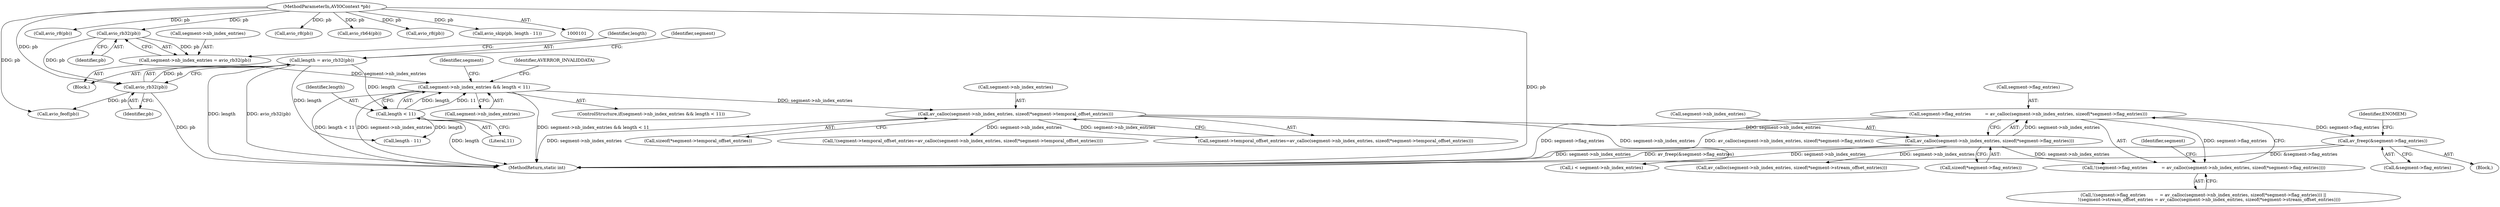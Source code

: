 digraph "0_FFmpeg_900f39692ca0337a98a7cf047e4e2611071810c2@API" {
"1000145" [label="(Call,segment->flag_entries          = av_calloc(segment->nb_index_entries, sizeof(*segment->flag_entries)))"];
"1000149" [label="(Call,av_calloc(segment->nb_index_entries, sizeof(*segment->flag_entries)))"];
"1000134" [label="(Call,av_calloc(segment->nb_index_entries, sizeof(*segment->temporal_offset_entries)))"];
"1000118" [label="(Call,segment->nb_index_entries && length < 11)"];
"1000107" [label="(Call,segment->nb_index_entries = avio_rb32(pb))"];
"1000111" [label="(Call,avio_rb32(pb))"];
"1000102" [label="(MethodParameterIn,AVIOContext *pb)"];
"1000122" [label="(Call,length < 11)"];
"1000113" [label="(Call,length = avio_rb32(pb))"];
"1000115" [label="(Call,avio_rb32(pb))"];
"1000144" [label="(Call,!(segment->flag_entries          = av_calloc(segment->nb_index_entries, sizeof(*segment->flag_entries))))"];
"1000178" [label="(Call,av_freep(&segment->flag_entries))"];
"1000108" [label="(Call,segment->nb_index_entries)"];
"1000116" [label="(Identifier,pb)"];
"1000130" [label="(Call,segment->temporal_offset_entries=av_calloc(segment->nb_index_entries, sizeof(*segment->temporal_offset_entries)))"];
"1000111" [label="(Call,avio_rb32(pb))"];
"1000117" [label="(ControlStructure,if(segment->nb_index_entries && length < 11))"];
"1000138" [label="(Call,sizeof(*segment->temporal_offset_entries))"];
"1000102" [label="(MethodParameterIn,AVIOContext *pb)"];
"1000219" [label="(Call,avio_r8(pb))"];
"1000145" [label="(Call,segment->flag_entries          = av_calloc(segment->nb_index_entries, sizeof(*segment->flag_entries)))"];
"1000199" [label="(Call,avio_feof(pb))"];
"1000163" [label="(Call,av_calloc(segment->nb_index_entries, sizeof(*segment->stream_offset_entries)))"];
"1000179" [label="(Call,&segment->flag_entries)"];
"1000114" [label="(Identifier,length)"];
"1000120" [label="(Identifier,segment)"];
"1000115" [label="(Call,avio_rb32(pb))"];
"1000144" [label="(Call,!(segment->flag_entries          = av_calloc(segment->nb_index_entries, sizeof(*segment->flag_entries))))"];
"1000119" [label="(Call,segment->nb_index_entries)"];
"1000236" [label="(MethodReturn,static int)"];
"1000124" [label="(Literal,11)"];
"1000178" [label="(Call,av_freep(&segment->flag_entries))"];
"1000118" [label="(Call,segment->nb_index_entries && length < 11)"];
"1000113" [label="(Call,length = avio_rb32(pb))"];
"1000135" [label="(Call,segment->nb_index_entries)"];
"1000129" [label="(Call,!(segment->temporal_offset_entries=av_calloc(segment->nb_index_entries, sizeof(*segment->temporal_offset_entries))))"];
"1000190" [label="(Call,i < segment->nb_index_entries)"];
"1000123" [label="(Identifier,length)"];
"1000150" [label="(Call,segment->nb_index_entries)"];
"1000211" [label="(Call,avio_r8(pb))"];
"1000112" [label="(Identifier,pb)"];
"1000227" [label="(Call,avio_rb64(pb))"];
"1000149" [label="(Call,av_calloc(segment->nb_index_entries, sizeof(*segment->flag_entries)))"];
"1000231" [label="(Call,length - 11)"];
"1000172" [label="(Block,)"];
"1000161" [label="(Identifier,segment)"];
"1000107" [label="(Call,segment->nb_index_entries = avio_rb32(pb))"];
"1000185" [label="(Identifier,ENOMEM)"];
"1000134" [label="(Call,av_calloc(segment->nb_index_entries, sizeof(*segment->temporal_offset_entries)))"];
"1000209" [label="(Call,avio_r8(pb))"];
"1000122" [label="(Call,length < 11)"];
"1000143" [label="(Call,!(segment->flag_entries          = av_calloc(segment->nb_index_entries, sizeof(*segment->flag_entries))) ||\n        !(segment->stream_offset_entries = av_calloc(segment->nb_index_entries, sizeof(*segment->stream_offset_entries))))"];
"1000146" [label="(Call,segment->flag_entries)"];
"1000126" [label="(Identifier,AVERROR_INVALIDDATA)"];
"1000132" [label="(Identifier,segment)"];
"1000104" [label="(Block,)"];
"1000229" [label="(Call,avio_skip(pb, length - 11))"];
"1000153" [label="(Call,sizeof(*segment->flag_entries))"];
"1000145" -> "1000144"  [label="AST: "];
"1000145" -> "1000149"  [label="CFG: "];
"1000146" -> "1000145"  [label="AST: "];
"1000149" -> "1000145"  [label="AST: "];
"1000144" -> "1000145"  [label="CFG: "];
"1000145" -> "1000236"  [label="DDG: av_calloc(segment->nb_index_entries, sizeof(*segment->flag_entries))"];
"1000145" -> "1000236"  [label="DDG: segment->flag_entries"];
"1000145" -> "1000144"  [label="DDG: segment->flag_entries"];
"1000149" -> "1000145"  [label="DDG: segment->nb_index_entries"];
"1000145" -> "1000178"  [label="DDG: segment->flag_entries"];
"1000149" -> "1000153"  [label="CFG: "];
"1000150" -> "1000149"  [label="AST: "];
"1000153" -> "1000149"  [label="AST: "];
"1000149" -> "1000236"  [label="DDG: segment->nb_index_entries"];
"1000149" -> "1000144"  [label="DDG: segment->nb_index_entries"];
"1000134" -> "1000149"  [label="DDG: segment->nb_index_entries"];
"1000149" -> "1000163"  [label="DDG: segment->nb_index_entries"];
"1000149" -> "1000190"  [label="DDG: segment->nb_index_entries"];
"1000134" -> "1000130"  [label="AST: "];
"1000134" -> "1000138"  [label="CFG: "];
"1000135" -> "1000134"  [label="AST: "];
"1000138" -> "1000134"  [label="AST: "];
"1000130" -> "1000134"  [label="CFG: "];
"1000134" -> "1000236"  [label="DDG: segment->nb_index_entries"];
"1000134" -> "1000129"  [label="DDG: segment->nb_index_entries"];
"1000134" -> "1000130"  [label="DDG: segment->nb_index_entries"];
"1000118" -> "1000134"  [label="DDG: segment->nb_index_entries"];
"1000134" -> "1000190"  [label="DDG: segment->nb_index_entries"];
"1000118" -> "1000117"  [label="AST: "];
"1000118" -> "1000119"  [label="CFG: "];
"1000118" -> "1000122"  [label="CFG: "];
"1000119" -> "1000118"  [label="AST: "];
"1000122" -> "1000118"  [label="AST: "];
"1000126" -> "1000118"  [label="CFG: "];
"1000132" -> "1000118"  [label="CFG: "];
"1000118" -> "1000236"  [label="DDG: segment->nb_index_entries"];
"1000118" -> "1000236"  [label="DDG: segment->nb_index_entries && length < 11"];
"1000118" -> "1000236"  [label="DDG: length < 11"];
"1000107" -> "1000118"  [label="DDG: segment->nb_index_entries"];
"1000122" -> "1000118"  [label="DDG: length"];
"1000122" -> "1000118"  [label="DDG: 11"];
"1000107" -> "1000104"  [label="AST: "];
"1000107" -> "1000111"  [label="CFG: "];
"1000108" -> "1000107"  [label="AST: "];
"1000111" -> "1000107"  [label="AST: "];
"1000114" -> "1000107"  [label="CFG: "];
"1000111" -> "1000107"  [label="DDG: pb"];
"1000111" -> "1000112"  [label="CFG: "];
"1000112" -> "1000111"  [label="AST: "];
"1000102" -> "1000111"  [label="DDG: pb"];
"1000111" -> "1000115"  [label="DDG: pb"];
"1000102" -> "1000101"  [label="AST: "];
"1000102" -> "1000236"  [label="DDG: pb"];
"1000102" -> "1000115"  [label="DDG: pb"];
"1000102" -> "1000199"  [label="DDG: pb"];
"1000102" -> "1000209"  [label="DDG: pb"];
"1000102" -> "1000211"  [label="DDG: pb"];
"1000102" -> "1000219"  [label="DDG: pb"];
"1000102" -> "1000227"  [label="DDG: pb"];
"1000102" -> "1000229"  [label="DDG: pb"];
"1000122" -> "1000124"  [label="CFG: "];
"1000123" -> "1000122"  [label="AST: "];
"1000124" -> "1000122"  [label="AST: "];
"1000122" -> "1000236"  [label="DDG: length"];
"1000113" -> "1000122"  [label="DDG: length"];
"1000122" -> "1000231"  [label="DDG: length"];
"1000113" -> "1000104"  [label="AST: "];
"1000113" -> "1000115"  [label="CFG: "];
"1000114" -> "1000113"  [label="AST: "];
"1000115" -> "1000113"  [label="AST: "];
"1000120" -> "1000113"  [label="CFG: "];
"1000113" -> "1000236"  [label="DDG: length"];
"1000113" -> "1000236"  [label="DDG: avio_rb32(pb)"];
"1000115" -> "1000113"  [label="DDG: pb"];
"1000113" -> "1000231"  [label="DDG: length"];
"1000115" -> "1000116"  [label="CFG: "];
"1000116" -> "1000115"  [label="AST: "];
"1000115" -> "1000236"  [label="DDG: pb"];
"1000115" -> "1000199"  [label="DDG: pb"];
"1000144" -> "1000143"  [label="AST: "];
"1000161" -> "1000144"  [label="CFG: "];
"1000143" -> "1000144"  [label="CFG: "];
"1000178" -> "1000172"  [label="AST: "];
"1000178" -> "1000179"  [label="CFG: "];
"1000179" -> "1000178"  [label="AST: "];
"1000185" -> "1000178"  [label="CFG: "];
"1000178" -> "1000236"  [label="DDG: &segment->flag_entries"];
"1000178" -> "1000236"  [label="DDG: av_freep(&segment->flag_entries)"];
}
